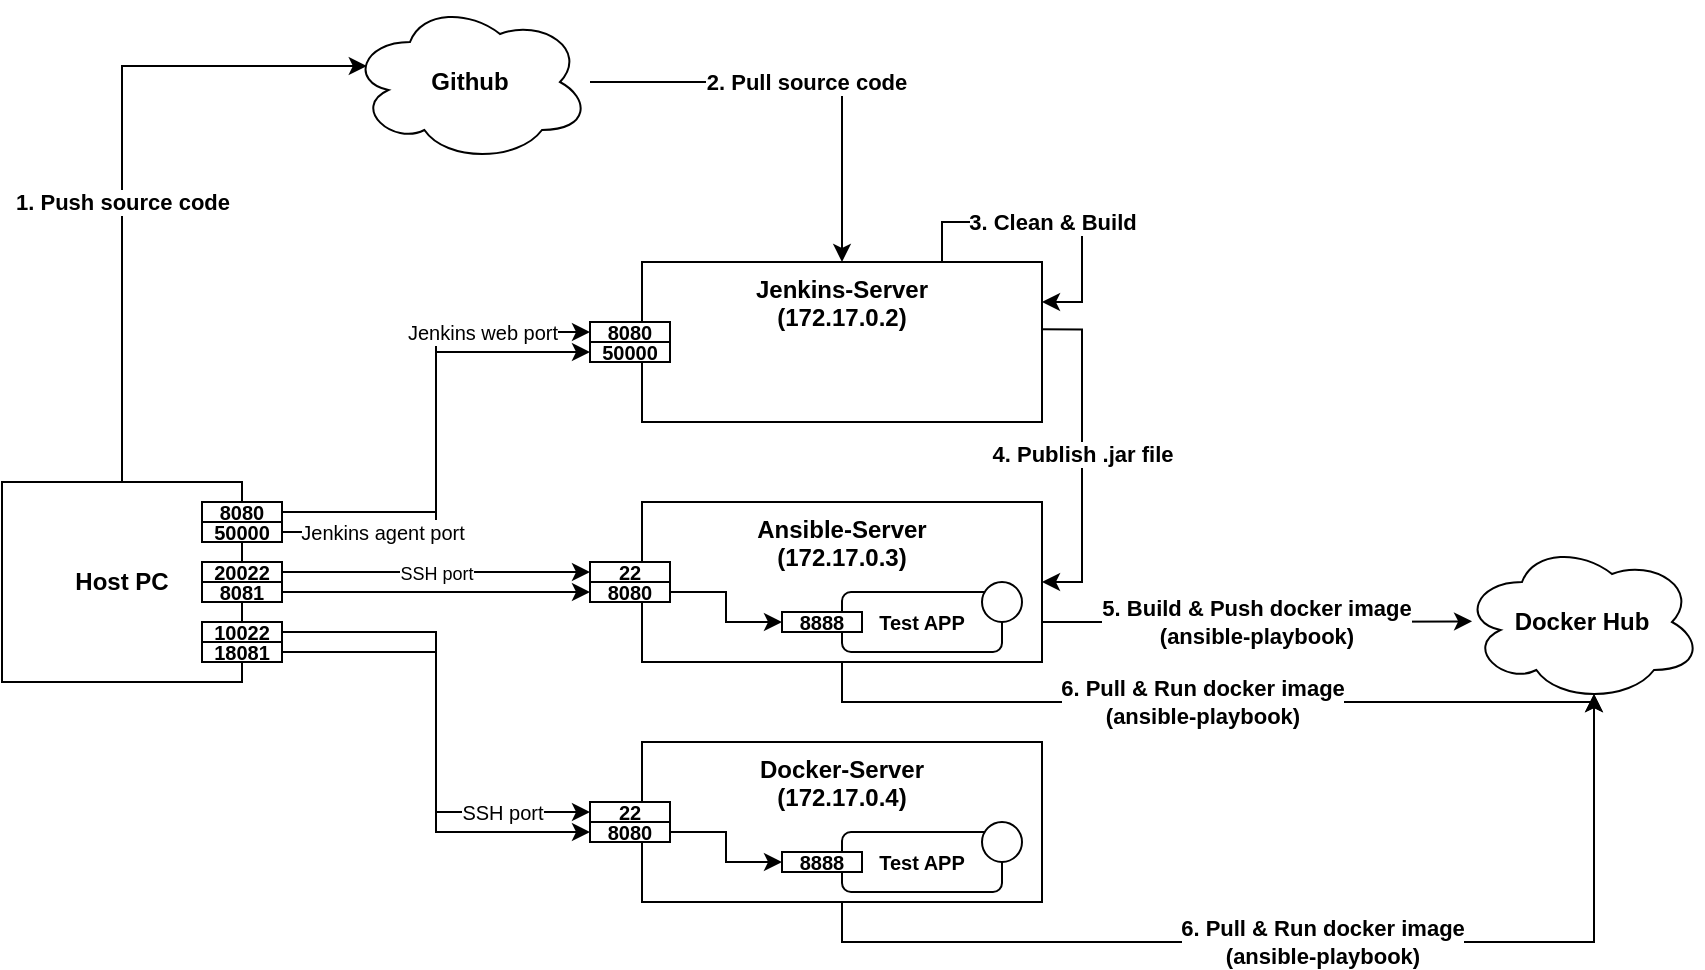 <mxfile version="21.5.0" type="device">
  <diagram name="페이지-1" id="z0uIE-FUj6Jr5YAdejo5">
    <mxGraphModel dx="1050" dy="1710" grid="1" gridSize="10" guides="1" tooltips="1" connect="1" arrows="1" fold="1" page="1" pageScale="1" pageWidth="827" pageHeight="1169" math="0" shadow="0">
      <root>
        <mxCell id="0" />
        <mxCell id="1" parent="0" />
        <mxCell id="qfcT1HIruL9K036618Jo-29" value="4. Publish .jar file" style="edgeStyle=orthogonalEdgeStyle;rounded=0;orthogonalLoop=1;jettySize=auto;html=1;entryX=1;entryY=0.5;entryDx=0;entryDy=0;exitX=0.995;exitY=0.421;exitDx=0;exitDy=0;exitPerimeter=0;fontSize=11;fontStyle=1" parent="1" source="qfcT1HIruL9K036618Jo-2" target="qfcT1HIruL9K036618Jo-3" edge="1">
          <mxGeometry relative="1" as="geometry" />
        </mxCell>
        <mxCell id="qfcT1HIruL9K036618Jo-2" value="&lt;b&gt;Jenkins-Server&lt;/b&gt;&lt;br&gt;&lt;b&gt;(172.17.0.2)&lt;/b&gt;" style="rounded=0;whiteSpace=wrap;html=1;verticalAlign=top;" parent="1" vertex="1">
          <mxGeometry x="400" y="40" width="200" height="80" as="geometry" />
        </mxCell>
        <mxCell id="qfcT1HIruL9K036618Jo-33" value="&lt;font style=&quot;font-size: 11px;&quot;&gt;5. Build &amp;amp; Push docker image&lt;br&gt;(ansible-playbook)&lt;br&gt;&lt;/font&gt;" style="edgeStyle=orthogonalEdgeStyle;rounded=0;orthogonalLoop=1;jettySize=auto;html=1;entryX=0.042;entryY=0.496;entryDx=0;entryDy=0;entryPerimeter=0;exitX=1;exitY=0.75;exitDx=0;exitDy=0;fontSize=11;fontStyle=1" parent="1" source="qfcT1HIruL9K036618Jo-3" target="qfcT1HIruL9K036618Jo-32" edge="1">
          <mxGeometry relative="1" as="geometry" />
        </mxCell>
        <mxCell id="qfcT1HIruL9K036618Jo-3" value="Ansible-Server&lt;br&gt;(&lt;b style=&quot;border-color: var(--border-color);&quot;&gt;172.17.0.3)&lt;/b&gt;" style="rounded=0;whiteSpace=wrap;html=1;fontStyle=1;align=center;verticalAlign=top;" parent="1" vertex="1">
          <mxGeometry x="400" y="160" width="200" height="80" as="geometry" />
        </mxCell>
        <mxCell id="qfcT1HIruL9K036618Jo-4" value="Docker-Server&lt;br&gt;(&lt;b style=&quot;border-color: var(--border-color);&quot;&gt;172.17.0.4)&lt;/b&gt;" style="rounded=0;whiteSpace=wrap;html=1;fontStyle=1;verticalAlign=top;" parent="1" vertex="1">
          <mxGeometry x="400" y="280" width="200" height="80" as="geometry" />
        </mxCell>
        <mxCell id="qfcT1HIruL9K036618Jo-46" value="1. Push source code" style="edgeStyle=orthogonalEdgeStyle;rounded=0;orthogonalLoop=1;jettySize=auto;html=1;entryX=0.07;entryY=0.4;entryDx=0;entryDy=0;entryPerimeter=0;exitX=0.5;exitY=0;exitDx=0;exitDy=0;fontSize=11;fontStyle=1" parent="1" source="qfcT1HIruL9K036618Jo-5" target="qfcT1HIruL9K036618Jo-45" edge="1">
          <mxGeometry x="-0.152" relative="1" as="geometry">
            <Array as="points">
              <mxPoint x="140" y="-58" />
            </Array>
            <mxPoint as="offset" />
          </mxGeometry>
        </mxCell>
        <mxCell id="qfcT1HIruL9K036618Jo-5" value="Host PC" style="rounded=0;whiteSpace=wrap;html=1;fontStyle=1" parent="1" vertex="1">
          <mxGeometry x="80" y="150" width="120" height="100" as="geometry" />
        </mxCell>
        <mxCell id="qfcT1HIruL9K036618Jo-8" value="Jenkins web port" style="edgeStyle=orthogonalEdgeStyle;rounded=0;orthogonalLoop=1;jettySize=auto;html=1;exitX=1;exitY=0.5;exitDx=0;exitDy=0;entryX=0;entryY=0.5;entryDx=0;entryDy=0;fontSize=10;" parent="1" source="qfcT1HIruL9K036618Jo-6" target="qfcT1HIruL9K036618Jo-7" edge="1">
          <mxGeometry x="0.557" relative="1" as="geometry">
            <mxPoint as="offset" />
          </mxGeometry>
        </mxCell>
        <mxCell id="qfcT1HIruL9K036618Jo-6" value="8080" style="rounded=0;whiteSpace=wrap;html=1;fontStyle=1;align=center;fontSize=10;" parent="1" vertex="1">
          <mxGeometry x="180" y="160" width="40" height="10" as="geometry" />
        </mxCell>
        <mxCell id="qfcT1HIruL9K036618Jo-7" value="8080" style="rounded=0;whiteSpace=wrap;html=1;fontStyle=1;align=center;fontSize=10;" parent="1" vertex="1">
          <mxGeometry x="374" y="70" width="40" height="10" as="geometry" />
        </mxCell>
        <mxCell id="qfcT1HIruL9K036618Jo-11" value="&lt;font style=&quot;font-size: 10px;&quot;&gt;Jenkins agent port&lt;/font&gt;" style="edgeStyle=orthogonalEdgeStyle;rounded=0;orthogonalLoop=1;jettySize=auto;html=1;entryX=0;entryY=0.5;entryDx=0;entryDy=0;" parent="1" source="qfcT1HIruL9K036618Jo-9" target="qfcT1HIruL9K036618Jo-10" edge="1">
          <mxGeometry x="-0.59" relative="1" as="geometry">
            <mxPoint as="offset" />
          </mxGeometry>
        </mxCell>
        <mxCell id="qfcT1HIruL9K036618Jo-9" value="50000" style="rounded=0;whiteSpace=wrap;html=1;fontStyle=1;align=center;fontSize=10;" parent="1" vertex="1">
          <mxGeometry x="180" y="170" width="40" height="10" as="geometry" />
        </mxCell>
        <mxCell id="qfcT1HIruL9K036618Jo-10" value="50000" style="rounded=0;whiteSpace=wrap;html=1;fontStyle=1;align=center;fontSize=10;" parent="1" vertex="1">
          <mxGeometry x="374" y="80" width="40" height="10" as="geometry" />
        </mxCell>
        <mxCell id="qfcT1HIruL9K036618Jo-19" value="&lt;font style=&quot;font-size: 9px;&quot;&gt;SSH port&lt;/font&gt;" style="edgeStyle=orthogonalEdgeStyle;rounded=0;orthogonalLoop=1;jettySize=auto;html=1;entryX=0;entryY=0.5;entryDx=0;entryDy=0;" parent="1" source="qfcT1HIruL9K036618Jo-12" target="qfcT1HIruL9K036618Jo-18" edge="1">
          <mxGeometry relative="1" as="geometry" />
        </mxCell>
        <mxCell id="qfcT1HIruL9K036618Jo-12" value="20022" style="rounded=0;whiteSpace=wrap;html=1;fontStyle=1;align=center;fontSize=10;" parent="1" vertex="1">
          <mxGeometry x="180" y="190" width="40" height="10" as="geometry" />
        </mxCell>
        <mxCell id="qfcT1HIruL9K036618Jo-25" style="edgeStyle=orthogonalEdgeStyle;rounded=0;orthogonalLoop=1;jettySize=auto;html=1;entryX=0;entryY=0.5;entryDx=0;entryDy=0;" parent="1" source="qfcT1HIruL9K036618Jo-13" target="qfcT1HIruL9K036618Jo-23" edge="1">
          <mxGeometry relative="1" as="geometry" />
        </mxCell>
        <mxCell id="qfcT1HIruL9K036618Jo-13" value="8081" style="rounded=0;whiteSpace=wrap;html=1;fontStyle=1;align=center;fontSize=10;" parent="1" vertex="1">
          <mxGeometry x="180" y="200" width="40" height="10" as="geometry" />
        </mxCell>
        <mxCell id="qfcT1HIruL9K036618Jo-22" value="&lt;font style=&quot;font-size: 10px;&quot;&gt;SSH port&lt;/font&gt;" style="edgeStyle=orthogonalEdgeStyle;rounded=0;orthogonalLoop=1;jettySize=auto;html=1;entryX=0;entryY=0.5;entryDx=0;entryDy=0;" parent="1" source="qfcT1HIruL9K036618Jo-16" target="qfcT1HIruL9K036618Jo-20" edge="1">
          <mxGeometry x="0.639" relative="1" as="geometry">
            <mxPoint as="offset" />
          </mxGeometry>
        </mxCell>
        <mxCell id="qfcT1HIruL9K036618Jo-16" value="10022" style="rounded=0;whiteSpace=wrap;html=1;fontStyle=1;align=center;fontSize=10;" parent="1" vertex="1">
          <mxGeometry x="180" y="220" width="40" height="10" as="geometry" />
        </mxCell>
        <mxCell id="qfcT1HIruL9K036618Jo-26" style="edgeStyle=orthogonalEdgeStyle;rounded=0;orthogonalLoop=1;jettySize=auto;html=1;entryX=0;entryY=0.5;entryDx=0;entryDy=0;" parent="1" source="qfcT1HIruL9K036618Jo-17" target="qfcT1HIruL9K036618Jo-24" edge="1">
          <mxGeometry relative="1" as="geometry" />
        </mxCell>
        <mxCell id="qfcT1HIruL9K036618Jo-17" value="18081" style="rounded=0;whiteSpace=wrap;html=1;fontStyle=1;align=center;fontSize=10;" parent="1" vertex="1">
          <mxGeometry x="180" y="230" width="40" height="10" as="geometry" />
        </mxCell>
        <mxCell id="qfcT1HIruL9K036618Jo-18" value="22" style="rounded=0;whiteSpace=wrap;html=1;fontStyle=1;align=center;fontSize=10;" parent="1" vertex="1">
          <mxGeometry x="374" y="190" width="40" height="10" as="geometry" />
        </mxCell>
        <mxCell id="qfcT1HIruL9K036618Jo-20" value="22" style="rounded=0;whiteSpace=wrap;html=1;fontStyle=1;align=center;fontSize=10;" parent="1" vertex="1">
          <mxGeometry x="374" y="310" width="40" height="10" as="geometry" />
        </mxCell>
        <mxCell id="qfcT1HIruL9K036618Jo-43" style="edgeStyle=orthogonalEdgeStyle;rounded=0;orthogonalLoop=1;jettySize=auto;html=1;entryX=0;entryY=0.5;entryDx=0;entryDy=0;" parent="1" source="qfcT1HIruL9K036618Jo-23" target="qfcT1HIruL9K036618Jo-38" edge="1">
          <mxGeometry relative="1" as="geometry" />
        </mxCell>
        <mxCell id="qfcT1HIruL9K036618Jo-23" value="8080" style="rounded=0;whiteSpace=wrap;html=1;fontStyle=1;align=center;fontSize=10;" parent="1" vertex="1">
          <mxGeometry x="374" y="200" width="40" height="10" as="geometry" />
        </mxCell>
        <mxCell id="qfcT1HIruL9K036618Jo-44" style="edgeStyle=orthogonalEdgeStyle;rounded=0;orthogonalLoop=1;jettySize=auto;html=1;entryX=0;entryY=0.5;entryDx=0;entryDy=0;" parent="1" source="qfcT1HIruL9K036618Jo-24" target="qfcT1HIruL9K036618Jo-41" edge="1">
          <mxGeometry relative="1" as="geometry" />
        </mxCell>
        <mxCell id="qfcT1HIruL9K036618Jo-24" value="8080" style="rounded=0;whiteSpace=wrap;html=1;fontStyle=1;align=center;fontSize=10;" parent="1" vertex="1">
          <mxGeometry x="374" y="320" width="40" height="10" as="geometry" />
        </mxCell>
        <mxCell id="qfcT1HIruL9K036618Jo-34" value="6. Pull &amp;amp; Run docker image&lt;br&gt;(ansible-playbook)" style="edgeStyle=orthogonalEdgeStyle;rounded=0;orthogonalLoop=1;jettySize=auto;html=1;entryX=0.5;entryY=1;entryDx=0;entryDy=0;exitX=0.55;exitY=0.95;exitDx=0;exitDy=0;exitPerimeter=0;fontSize=11;fontStyle=1;startArrow=classic;startFill=1;endArrow=none;endFill=0;" parent="1" source="qfcT1HIruL9K036618Jo-32" target="qfcT1HIruL9K036618Jo-3" edge="1">
          <mxGeometry relative="1" as="geometry">
            <mxPoint x="830" y="270" as="sourcePoint" />
            <Array as="points">
              <mxPoint x="876" y="260" />
              <mxPoint x="500" y="260" />
            </Array>
          </mxGeometry>
        </mxCell>
        <mxCell id="qfcT1HIruL9K036618Jo-35" value="6. Pull &amp;amp; Run docker image&lt;br&gt;(ansible-playbook)" style="edgeStyle=orthogonalEdgeStyle;rounded=0;orthogonalLoop=1;jettySize=auto;html=1;exitX=0.55;exitY=0.95;exitDx=0;exitDy=0;exitPerimeter=0;entryX=0.5;entryY=1;entryDx=0;entryDy=0;fontSize=11;fontStyle=1;endArrow=none;endFill=0;startArrow=classic;startFill=1;" parent="1" source="qfcT1HIruL9K036618Jo-32" target="qfcT1HIruL9K036618Jo-4" edge="1">
          <mxGeometry relative="1" as="geometry">
            <Array as="points">
              <mxPoint x="876" y="380" />
              <mxPoint x="500" y="380" />
            </Array>
          </mxGeometry>
        </mxCell>
        <mxCell id="qfcT1HIruL9K036618Jo-32" value="Docker Hub" style="ellipse;shape=cloud;whiteSpace=wrap;html=1;fontStyle=1" parent="1" vertex="1">
          <mxGeometry x="810" y="180" width="120" height="80" as="geometry" />
        </mxCell>
        <mxCell id="qfcT1HIruL9K036618Jo-37" value="Test APP" style="rounded=1;whiteSpace=wrap;html=1;fontStyle=1;fontSize=10;" parent="1" vertex="1">
          <mxGeometry x="500" y="205" width="80" height="30" as="geometry" />
        </mxCell>
        <mxCell id="qfcT1HIruL9K036618Jo-38" value="8888" style="rounded=0;whiteSpace=wrap;html=1;fontStyle=1;align=center;fontSize=10;" parent="1" vertex="1">
          <mxGeometry x="470" y="215" width="40" height="10" as="geometry" />
        </mxCell>
        <mxCell id="qfcT1HIruL9K036618Jo-40" value="Test APP" style="rounded=1;whiteSpace=wrap;html=1;fontStyle=1;fontSize=10;" parent="1" vertex="1">
          <mxGeometry x="500" y="325" width="80" height="30" as="geometry" />
        </mxCell>
        <mxCell id="qfcT1HIruL9K036618Jo-41" value="8888" style="rounded=0;whiteSpace=wrap;html=1;fontStyle=1;align=center;fontSize=10;" parent="1" vertex="1">
          <mxGeometry x="470" y="335" width="40" height="10" as="geometry" />
        </mxCell>
        <mxCell id="qfcT1HIruL9K036618Jo-47" value="2. Pull source code" style="edgeStyle=orthogonalEdgeStyle;rounded=0;orthogonalLoop=1;jettySize=auto;html=1;entryX=0.5;entryY=0;entryDx=0;entryDy=0;fontSize=11;fontStyle=1" parent="1" source="qfcT1HIruL9K036618Jo-45" target="qfcT1HIruL9K036618Jo-2" edge="1">
          <mxGeometry relative="1" as="geometry" />
        </mxCell>
        <mxCell id="qfcT1HIruL9K036618Jo-45" value="&lt;b&gt;Github&lt;/b&gt;" style="ellipse;shape=cloud;whiteSpace=wrap;html=1;" parent="1" vertex="1">
          <mxGeometry x="254" y="-90" width="120" height="80" as="geometry" />
        </mxCell>
        <mxCell id="qfcT1HIruL9K036618Jo-48" value="3. Clean &amp;amp; Build" style="edgeStyle=orthogonalEdgeStyle;rounded=0;orthogonalLoop=1;jettySize=auto;html=1;exitX=0.75;exitY=0;exitDx=0;exitDy=0;entryX=1;entryY=0.25;entryDx=0;entryDy=0;fontSize=11;fontStyle=1" parent="1" source="qfcT1HIruL9K036618Jo-2" target="qfcT1HIruL9K036618Jo-2" edge="1">
          <mxGeometry relative="1" as="geometry" />
        </mxCell>
        <mxCell id="qfcT1HIruL9K036618Jo-49" value="" style="ellipse;whiteSpace=wrap;html=1;" parent="1" vertex="1">
          <mxGeometry x="570" y="200" width="20" height="20" as="geometry" />
        </mxCell>
        <mxCell id="qfcT1HIruL9K036618Jo-50" value="" style="ellipse;whiteSpace=wrap;html=1;" parent="1" vertex="1">
          <mxGeometry x="570" y="320" width="20" height="20" as="geometry" />
        </mxCell>
      </root>
    </mxGraphModel>
  </diagram>
</mxfile>
